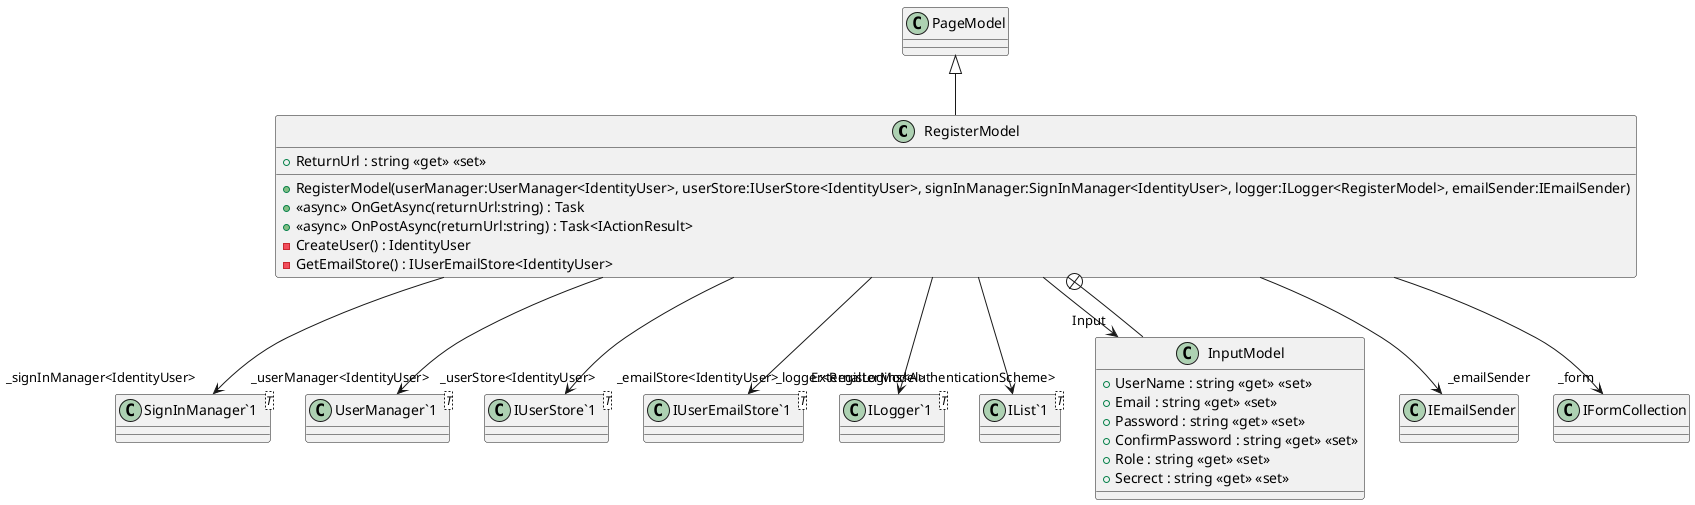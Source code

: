 @startuml
class RegisterModel {
    + RegisterModel(userManager:UserManager<IdentityUser>, userStore:IUserStore<IdentityUser>, signInManager:SignInManager<IdentityUser>, logger:ILogger<RegisterModel>, emailSender:IEmailSender)
    + ReturnUrl : string <<get>> <<set>>
    + <<async>> OnGetAsync(returnUrl:string) : Task
    + <<async>> OnPostAsync(returnUrl:string) : Task<IActionResult>
    - CreateUser() : IdentityUser
    - GetEmailStore() : IUserEmailStore<IdentityUser>
}
class "SignInManager`1"<T> {
}
class "UserManager`1"<T> {
}
class "IUserStore`1"<T> {
}
class "IUserEmailStore`1"<T> {
}
class "ILogger`1"<T> {
}
class "IList`1"<T> {
}
class InputModel {
    + UserName : string <<get>> <<set>>
    + Email : string <<get>> <<set>>
    + Password : string <<get>> <<set>>
    + ConfirmPassword : string <<get>> <<set>>
    + Role : string <<get>> <<set>>
    + Secrect : string <<get>> <<set>>
}
PageModel <|-- RegisterModel
RegisterModel --> "_signInManager<IdentityUser>" "SignInManager`1"
RegisterModel --> "_userManager<IdentityUser>" "UserManager`1"
RegisterModel --> "_userStore<IdentityUser>" "IUserStore`1"
RegisterModel --> "_emailStore<IdentityUser>" "IUserEmailStore`1"
RegisterModel --> "_logger<RegisterModel>" "ILogger`1"
RegisterModel --> "_emailSender" IEmailSender
RegisterModel --> "_form" IFormCollection
RegisterModel --> "Input" InputModel
RegisterModel --> "ExternalLogins<AuthenticationScheme>" "IList`1"
RegisterModel +-- InputModel
@enduml
